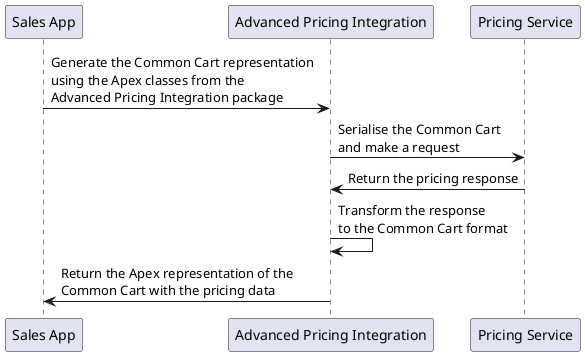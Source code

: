 @startuml
participant "Sales App" as salesApp
participant "Advanced Pricing Integration" as cspsi
participant "Pricing Service" as ps

salesApp -> cspsi : Generate the Common Cart representation\nusing the Apex classes from the\nAdvanced Pricing Integration package
cspsi -> ps : Serialise the Common Cart\nand make a request
ps -> cspsi : Return the pricing response
cspsi -> cspsi : Transform the response\nto the Common Cart format
cspsi -> salesApp : Return the Apex representation of the\nCommon Cart with the pricing data

@enduml
